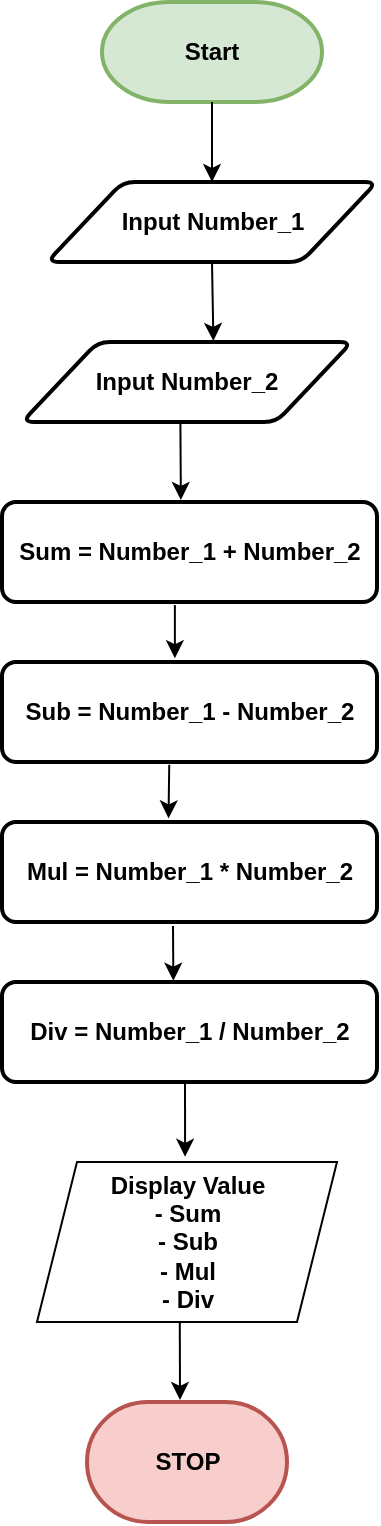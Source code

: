 <mxfile version="22.1.7" type="github">
  <diagram name="Page-1" id="nw29hAhJe0gsJ7tNHZK8">
    <mxGraphModel dx="1323" dy="837" grid="1" gridSize="10" guides="1" tooltips="1" connect="1" arrows="1" fold="1" page="1" pageScale="1" pageWidth="850" pageHeight="1100" math="0" shadow="0">
      <root>
        <mxCell id="0" />
        <mxCell id="1" parent="0" />
        <mxCell id="8BVpdNehEAl6KAuz26KA-6" value="Start" style="strokeWidth=2;html=1;shape=mxgraph.flowchart.terminator;whiteSpace=wrap;fontStyle=1;fillColor=#d5e8d4;strokeColor=#82b366;" vertex="1" parent="1">
          <mxGeometry x="330" y="90" width="110" height="50" as="geometry" />
        </mxCell>
        <mxCell id="8BVpdNehEAl6KAuz26KA-7" value="Input Number_1" style="shape=parallelogram;html=1;strokeWidth=2;perimeter=parallelogramPerimeter;whiteSpace=wrap;rounded=1;arcSize=12;size=0.23;fontStyle=1" vertex="1" parent="1">
          <mxGeometry x="302.5" y="180" width="165" height="40" as="geometry" />
        </mxCell>
        <mxCell id="8BVpdNehEAl6KAuz26KA-8" value="Input Number_2" style="shape=parallelogram;html=1;strokeWidth=2;perimeter=parallelogramPerimeter;whiteSpace=wrap;rounded=1;arcSize=12;size=0.23;fontStyle=1" vertex="1" parent="1">
          <mxGeometry x="290" y="260" width="165" height="40" as="geometry" />
        </mxCell>
        <mxCell id="8BVpdNehEAl6KAuz26KA-9" value="Sum = Number_1 + Number_2" style="rounded=1;whiteSpace=wrap;html=1;absoluteArcSize=1;arcSize=14;strokeWidth=2;fontStyle=1" vertex="1" parent="1">
          <mxGeometry x="280" y="340" width="187.5" height="50" as="geometry" />
        </mxCell>
        <mxCell id="8BVpdNehEAl6KAuz26KA-10" value="Sub = Number_1 - Number_2" style="rounded=1;whiteSpace=wrap;html=1;absoluteArcSize=1;arcSize=14;strokeWidth=2;fontStyle=1" vertex="1" parent="1">
          <mxGeometry x="280" y="420" width="187.5" height="50" as="geometry" />
        </mxCell>
        <mxCell id="8BVpdNehEAl6KAuz26KA-11" value="Mul = Number_1 * Number_2" style="rounded=1;whiteSpace=wrap;html=1;absoluteArcSize=1;arcSize=14;strokeWidth=2;fontStyle=1" vertex="1" parent="1">
          <mxGeometry x="280" y="500" width="187.5" height="50" as="geometry" />
        </mxCell>
        <mxCell id="8BVpdNehEAl6KAuz26KA-12" value="Div = Number_1 / Number_2" style="rounded=1;whiteSpace=wrap;html=1;absoluteArcSize=1;arcSize=14;strokeWidth=2;fontStyle=1" vertex="1" parent="1">
          <mxGeometry x="280" y="580" width="187.5" height="50" as="geometry" />
        </mxCell>
        <mxCell id="8BVpdNehEAl6KAuz26KA-14" value="STOP" style="strokeWidth=2;html=1;shape=mxgraph.flowchart.terminator;whiteSpace=wrap;fontStyle=1;fillColor=#f8cecc;strokeColor=#b85450;" vertex="1" parent="1">
          <mxGeometry x="322.5" y="790" width="100" height="60" as="geometry" />
        </mxCell>
        <mxCell id="8BVpdNehEAl6KAuz26KA-15" value="" style="endArrow=classic;html=1;rounded=0;exitX=0.5;exitY=1;exitDx=0;exitDy=0;exitPerimeter=0;entryX=0.5;entryY=0;entryDx=0;entryDy=0;" edge="1" parent="1" source="8BVpdNehEAl6KAuz26KA-6" target="8BVpdNehEAl6KAuz26KA-7">
          <mxGeometry width="50" height="50" relative="1" as="geometry">
            <mxPoint x="380" y="290" as="sourcePoint" />
            <mxPoint x="430" y="240" as="targetPoint" />
          </mxGeometry>
        </mxCell>
        <mxCell id="8BVpdNehEAl6KAuz26KA-16" value="" style="endArrow=classic;html=1;rounded=0;exitX=0.5;exitY=1;exitDx=0;exitDy=0;entryX=0.58;entryY=-0.013;entryDx=0;entryDy=0;entryPerimeter=0;" edge="1" parent="1" source="8BVpdNehEAl6KAuz26KA-7" target="8BVpdNehEAl6KAuz26KA-8">
          <mxGeometry width="50" height="50" relative="1" as="geometry">
            <mxPoint x="580" y="120" as="sourcePoint" />
            <mxPoint x="580" y="160" as="targetPoint" />
            <Array as="points" />
          </mxGeometry>
        </mxCell>
        <mxCell id="8BVpdNehEAl6KAuz26KA-17" value="" style="endArrow=classic;html=1;rounded=0;entryX=0.477;entryY=-0.08;entryDx=0;entryDy=0;entryPerimeter=0;exitX=0.48;exitY=1.018;exitDx=0;exitDy=0;exitPerimeter=0;" edge="1" parent="1" source="8BVpdNehEAl6KAuz26KA-8">
          <mxGeometry width="50" height="50" relative="1" as="geometry">
            <mxPoint x="367" y="301" as="sourcePoint" />
            <mxPoint x="369.437" y="339" as="targetPoint" />
          </mxGeometry>
        </mxCell>
        <mxCell id="8BVpdNehEAl6KAuz26KA-18" value="" style="endArrow=classic;html=1;rounded=0;entryX=0.461;entryY=-0.038;entryDx=0;entryDy=0;entryPerimeter=0;exitX=0.461;exitY=1.031;exitDx=0;exitDy=0;exitPerimeter=0;" edge="1" parent="1" source="8BVpdNehEAl6KAuz26KA-9" target="8BVpdNehEAl6KAuz26KA-10">
          <mxGeometry width="50" height="50" relative="1" as="geometry">
            <mxPoint x="350" y="420" as="sourcePoint" />
            <mxPoint x="400" y="370" as="targetPoint" />
          </mxGeometry>
        </mxCell>
        <mxCell id="8BVpdNehEAl6KAuz26KA-19" value="" style="endArrow=classic;html=1;rounded=0;entryX=0.444;entryY=-0.036;entryDx=0;entryDy=0;entryPerimeter=0;exitX=0.446;exitY=1.028;exitDx=0;exitDy=0;exitPerimeter=0;" edge="1" parent="1" source="8BVpdNehEAl6KAuz26KA-10" target="8BVpdNehEAl6KAuz26KA-11">
          <mxGeometry width="50" height="50" relative="1" as="geometry">
            <mxPoint x="350" y="500" as="sourcePoint" />
            <mxPoint x="400" y="450" as="targetPoint" />
          </mxGeometry>
        </mxCell>
        <mxCell id="8BVpdNehEAl6KAuz26KA-20" value="" style="endArrow=classic;html=1;rounded=0;entryX=0.457;entryY=-0.013;entryDx=0;entryDy=0;entryPerimeter=0;exitX=0.456;exitY=1.039;exitDx=0;exitDy=0;exitPerimeter=0;" edge="1" parent="1" source="8BVpdNehEAl6KAuz26KA-11" target="8BVpdNehEAl6KAuz26KA-12">
          <mxGeometry width="50" height="50" relative="1" as="geometry">
            <mxPoint x="350" y="560" as="sourcePoint" />
            <mxPoint x="400" y="510" as="targetPoint" />
          </mxGeometry>
        </mxCell>
        <mxCell id="8BVpdNehEAl6KAuz26KA-21" value="" style="endArrow=classic;html=1;rounded=0;entryX=0.495;entryY=-0.029;entryDx=0;entryDy=0;entryPerimeter=0;exitX=0.488;exitY=1.003;exitDx=0;exitDy=0;exitPerimeter=0;" edge="1" parent="1" source="8BVpdNehEAl6KAuz26KA-12">
          <mxGeometry width="50" height="50" relative="1" as="geometry">
            <mxPoint x="350" y="700" as="sourcePoint" />
            <mxPoint x="371.55" y="667.39" as="targetPoint" />
          </mxGeometry>
        </mxCell>
        <mxCell id="8BVpdNehEAl6KAuz26KA-22" value="" style="endArrow=classic;html=1;rounded=0;exitX=0.476;exitY=1.005;exitDx=0;exitDy=0;exitPerimeter=0;" edge="1" parent="1" source="8BVpdNehEAl6KAuz26KA-23">
          <mxGeometry width="50" height="50" relative="1" as="geometry">
            <mxPoint x="378.01" y="762.07" as="sourcePoint" />
            <mxPoint x="369" y="789" as="targetPoint" />
          </mxGeometry>
        </mxCell>
        <mxCell id="8BVpdNehEAl6KAuz26KA-23" value="&lt;b&gt;Display Value&lt;br style=&quot;border-color: var(--border-color);&quot;&gt;- Sum&lt;br style=&quot;border-color: var(--border-color);&quot;&gt;- Sub&lt;br style=&quot;border-color: var(--border-color);&quot;&gt;- Mul&lt;br style=&quot;border-color: var(--border-color);&quot;&gt;- Div&lt;/b&gt;" style="shape=parallelogram;perimeter=parallelogramPerimeter;whiteSpace=wrap;html=1;fixedSize=1;" vertex="1" parent="1">
          <mxGeometry x="297.5" y="670" width="150" height="80" as="geometry" />
        </mxCell>
      </root>
    </mxGraphModel>
  </diagram>
</mxfile>
